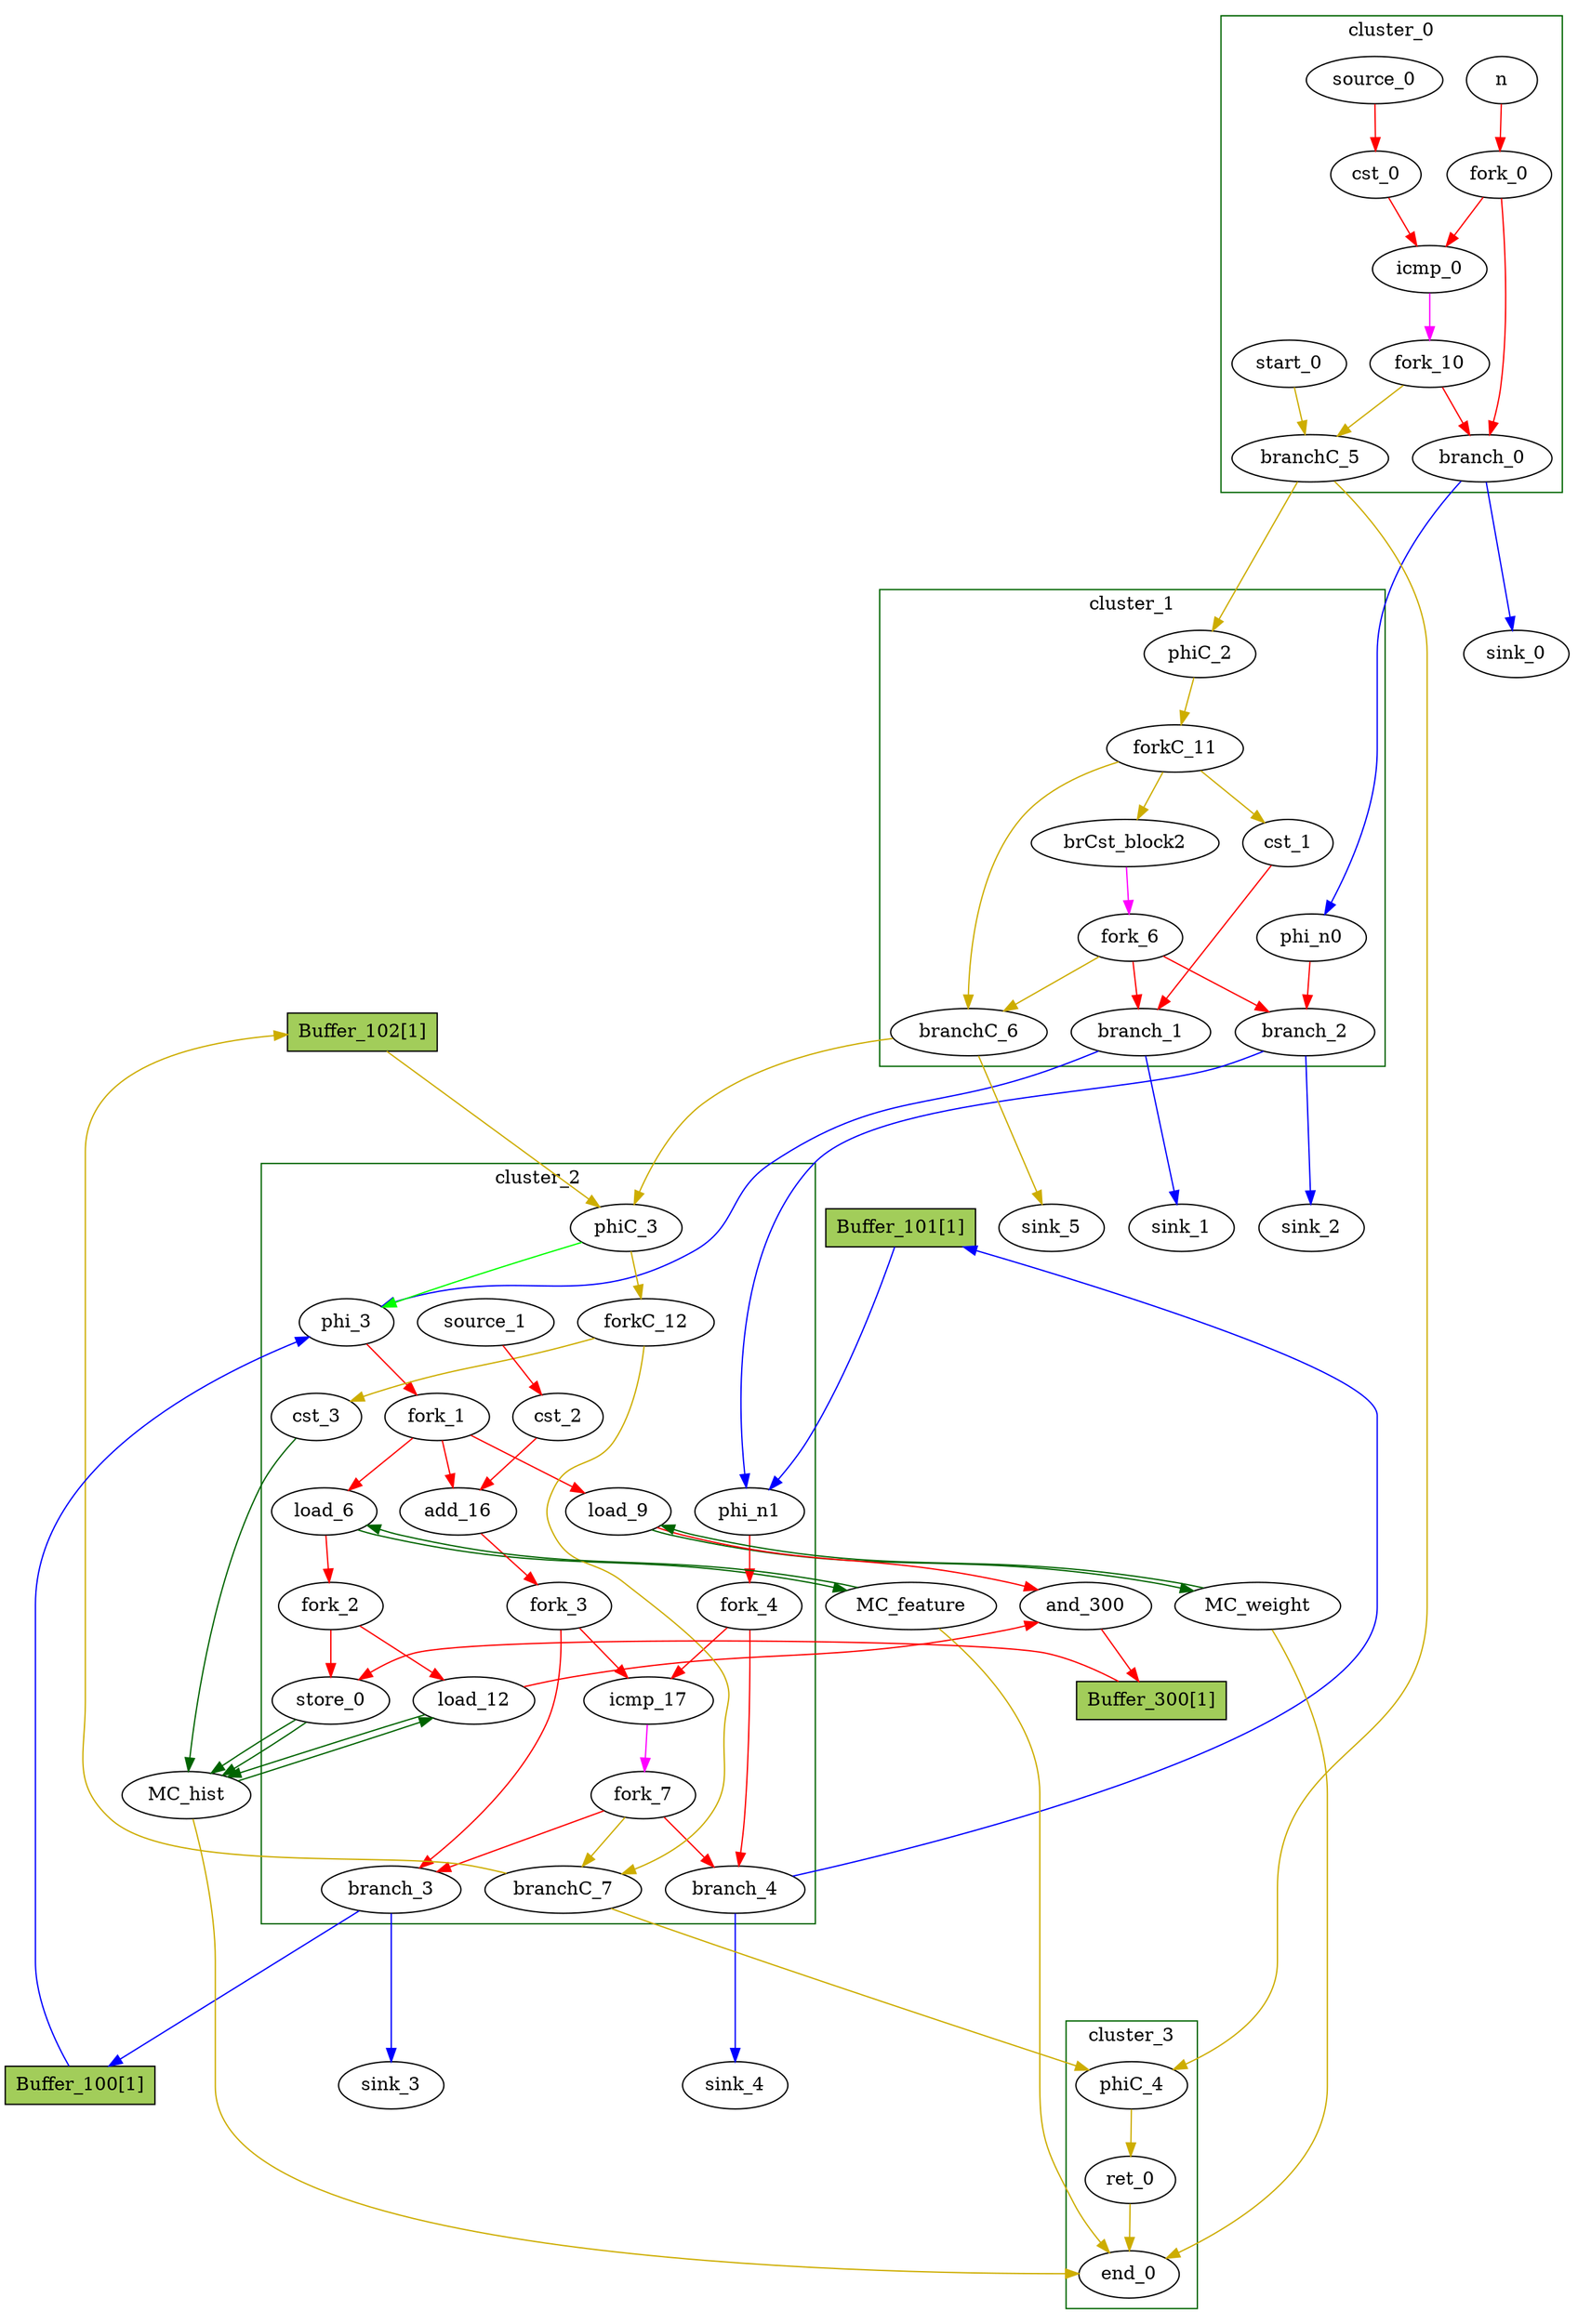Digraph G {
	splines=spline;
	subgraph cluster_cluster_1 {
	color = "darkgreen";
label = "cluster_1";
		"brCst_block2" [type="Constant", in="in1:1", out="out1:1", bbID=2, value="0x1"];
		"cst_1" [type="Constant", in="in1:1", out="out1:1", bbID=2, value="0x00000000"];
		"phi_n0" [type="Merge", in="in1:32 ", out="out1:32", bbID=2, delay=0.0];
		"branch_1" [type="Branch", in="in1:1 in2?:1", out="out1+:1 out2-:1", bbID=2];
		"branch_2" [type="Branch", in="in1:32 in2?:1", out="out1+:32 out2-:32", bbID=2];
		"fork_6" [type="Fork", in="in1:1", out="out1:1 out2:1 out3:1 ", bbID=2];
		"phiC_2" [type="Merge", in="in1:0 ", out="out1:0", bbID=2, delay=0.0];
		"forkC_11" [type="Fork", in="in1:0", out="out1:0 out2:0 out3:0 ", bbID=2];
		"branchC_6" [type="Branch", in="in1:0 in2?:1", out="out1+:0 out2-:0", bbID=2];
	}
	subgraph cluster_cluster_2 {
	color = "darkgreen";
label = "cluster_2";
		"phi_3" [type="Mux", in="in1?:1 in2:31 in3:31 ", out="out1:31", bbID=3, delay=1.397];
		"load_6" [type="Operator", in="in1:32 in2:31 ", out="out1:32 out2:31 ", bbID=3, II=1, delay=1.412, latency=2, op="mc_load_op", portId=0];
		"load_9" [type="Operator", in="in1:32 in2:31 ", out="out1:32 out2:31 ", bbID=3, II=1, delay=1.412, latency=2, op="mc_load_op", portId=0];
		"load_12" [type="Operator", in="in1:32 in2:32 ", out="out1:32 out2:32 ", bbID=3, II=1, delay=1.412, latency=2, op="mc_load_op", portId=0];
		"store_0" [type="Operator", in="in1:32 in2:32 ", out="out1:32 out2:32 ", bbID=3, II=1, delay=0.672, latency=0, op="mc_store_op", portId=0];
		"cst_2" [type="Constant", in="in1:1", out="out1:1", bbID=3, value="0x00000001"];
		"add_16" [type="Operator", in="in1:31 in2:31 ", out="out1:31 ", bbID=3, II=1, delay=2.287, latency=0, op="add_op"];
		"icmp_17" [type="Operator", in="in1:32 in2:32 ", out="out1:1 ", bbID=3, II=1, delay=1.907, latency=0, op="icmp_slt_op"];
		"phi_n1" [type="Merge", in="in1:32 in2:32 ", out="out1:32", bbID=3, delay=1.397];
		"fork_1" [type="Fork", in="in1:31", out="out1:31 out2:31 out3:31 ", bbID=3];
		"fork_2" [type="Fork", in="in1:32", out="out1:32 out2:32 ", bbID=3];
		"fork_3" [type="Fork", in="in1:31", out="out1:31 out2:31 ", bbID=3];
		"fork_4" [type="Fork", in="in1:32", out="out1:32 out2:32 ", bbID=3];
		"branch_3" [type="Branch", in="in1:31 in2?:1", out="out1+:31 out2-:31", bbID=3];
		"branch_4" [type="Branch", in="in1:32 in2?:1", out="out1+:32 out2-:32", bbID=3];
		"fork_7" [type="Fork", in="in1:1", out="out1:1 out2:1 out3:1 ", bbID=3];
		"cst_3" [type="Constant", in="in1:1", out="out1:1", bbID=3, value="0x00000001"];
		"phiC_3" [type="CntrlMerge", in="in1:0 in2:0 ", out="out1:0 out2?:1", bbID=3, delay=0.0];
		"forkC_12" [type="Fork", in="in1:0", out="out1:0 out2:0 ", bbID=3];
		"branchC_7" [type="Branch", in="in1:0 in2?:1", out="out1+:0 out2-:0", bbID=3];
		"source_1" [type="Source", out="out1:1", bbID=3];
	}
	subgraph cluster_cluster_0 {
	color = "darkgreen";
label = "cluster_0";
		"n" [type="Entry", in="in1:32", out="out1:32", bbID=1];
		"cst_0" [type="Constant", in="in1:1", out="out1:1", bbID=1, value="0x00000000"];
		"icmp_0" [type="Operator", in="in1:32 in2:32 ", out="out1:1 ", bbID=1, II=1, delay=1.907, latency=0, op="icmp_sgt_op"];
		"fork_0" [type="Fork", in="in1:32", out="out1:32 out2:32 ", bbID=1];
		"branch_0" [type="Branch", in="in1:32 in2?:1", out="out1+:32 out2-:32", bbID=1];
		"start_0" [type="Entry", in="in1:0", out="out1:0", bbID=1, control="true"];
		"branchC_5" [type="Branch", in="in1:0 in2?:1", out="out1+:0 out2-:0", bbID=1];
		"fork_10" [type="Fork", in="in1:1", out="out1:1 out2:1 ", bbID=1];
		"source_0" [type="Source", out="out1:1", bbID=1];
	}
	subgraph cluster_cluster_3 {
	color = "darkgreen";
label = "cluster_3";
		"ret_0" [type="Operator", in="in1:0 ", out="out1:0 ", bbID=4, II=1, delay=0.0, latency=0, op="ret_op"];
		"end_0" [type="Exit", in="in1:0*e in2:0*e in3:0*e in4:0 ", out="out1:0", bbID=0];
		"phiC_4" [type="Merge", in="in1:0 in2:0 ", out="out1:0", bbID=4, delay=0.0];
	}
		"MC_feature" [type="MC", in="in1:31*l0a ", out="out1:32*l0d out2:0*e ", bbID=0, bbcount=0, ldcount=1, memory="feature", stcount=0];
		"MC_weight" [type="MC", in="in1:31*l0a ", out="out1:32*l0d out2:0*e ", bbID=0, bbcount=0, ldcount=1, memory="weight", stcount=0];
		"MC_hist" [type="MC", in="in1:32*c0 in2:32*l0a in3:32*s0a in4:32*s0d ", out="out1:32*l0d out2:0*e ", bbID=0, bbcount=1, ldcount=1, memory="hist", stcount=1];
		"sink_0" [type="Sink", in="in1:32", bbID=0];
		"sink_1" [type="Sink", in="in1:1", bbID=0];
		"sink_2" [type="Sink", in="in1:32", bbID=0];
		"sink_3" [type="Sink", in="in1:31", bbID=0];
		"sink_4" [type="Sink", in="in1:32", bbID=0];
		"sink_5" [type="Sink", in="in1:0", bbID=0];
		"Buffer_100" [type="Buffer", in="in1:32", out="out1:32", bbID=3, fillcolor="darkolivegreen3", height=0.4, label="Buffer_100[1]", shape="box", slots=1, style="filled", transparent="false"];
		"Buffer_101" [type="Buffer", in="in1:32", out="out1:32", bbID=3, fillcolor="darkolivegreen3", height=0.4, label="Buffer_101[1]", shape="box", slots=1, style="filled", transparent="false"];
		"Buffer_102" [type="Buffer", in="in1:32", out="out1:32", bbID=3, fillcolor="darkolivegreen3", height=0.4, label="Buffer_102[1]", shape="box", slots=1, style="filled", transparent="false"];
		"and_300" [type="Operator", in="in1:32 in2:32 ", out="out1:32 ", bbID=3, II=1, delay=0.0, latency=10, op="and_op"];
		"Buffer_300" [type="Buffer", in="in1:32", out="out1:32", bbID=3, fillcolor="darkolivegreen3", height=0.4, label="Buffer_300[1]", shape="box", slots=1, style="filled", transparent="false"];
		"n" -> "fork_0" [color = "red", from = "out1", to = "in1"];
		"cst_0" -> "icmp_0" [color = "red", from = "out1", to = "in2"];
		"icmp_0" -> "fork_10" [color = "magenta", from = "out1", to = "in1"];
		"brCst_block2" -> "fork_6" [color = "magenta", from = "out1", to = "in1"];
		"cst_1" -> "branch_1" [color = "red", from = "out1", to = "in1"];
		"phi_3" -> "fork_1" [color = "red", from = "out1", to = "in1"];
		"load_6" -> "fork_2" [color = "red", from = "out1", to = "in1"];
		"load_6" -> "MC_feature" [color = "darkgreen", mem_address = "true", from = "out2", to = "in1"];
		"load_9" -> "MC_weight" [color = "darkgreen", mem_address = "true", from = "out2", to = "in1"];
		"load_9" -> "and_300" [color = "red", from = "out1", to = "in2"];
		"load_12" -> "MC_hist" [color = "darkgreen", mem_address = "true", from = "out2", to = "in2"];
		"load_12" -> "and_300" [color = "red", from = "out1", to = "in1"];
		"store_0" -> "MC_hist" [color = "darkgreen", mem_address = "true", from = "out2", to = "in3"];
		"store_0" -> "MC_hist" [color = "darkgreen", mem_address = "false", from = "out1", to = "in4"];
		"cst_2" -> "add_16" [color = "red", from = "out1", to = "in2"];
		"add_16" -> "fork_3" [color = "red", from = "out1", to = "in1"];
		"icmp_17" -> "fork_7" [color = "magenta", from = "out1", to = "in1"];
		"ret_0" -> "end_0" [color = "gold3", from = "out1", to = "in4"];
		"phi_n0" -> "branch_2" [color = "red", from = "out1", to = "in1"];
		"phi_n1" -> "fork_4" [color = "red", from = "out1", to = "in1"];
		"fork_0" -> "icmp_0" [color = "red", from = "out1", to = "in1"];
		"fork_0" -> "branch_0" [color = "red", from = "out2", to = "in1"];
		"fork_1" -> "load_6" [color = "red", from = "out2", to = "in2"];
		"fork_1" -> "load_9" [color = "red", from = "out3", to = "in2"];
		"fork_1" -> "add_16" [color = "red", from = "out1", to = "in1"];
		"fork_2" -> "load_12" [color = "red", from = "out1", to = "in2"];
		"fork_2" -> "store_0" [color = "red", from = "out2", to = "in2"];
		"fork_3" -> "icmp_17" [color = "red", from = "out1", to = "in1"];
		"fork_3" -> "branch_3" [color = "red", from = "out2", to = "in1"];
		"fork_4" -> "icmp_17" [color = "red", from = "out1", to = "in2"];
		"fork_4" -> "branch_4" [color = "red", from = "out2", to = "in1"];
		"branch_0" -> "phi_n0" [color = "blue", from = "out1", to = "in1", minlen = 3];
		"branch_0" -> "sink_0" [color = "blue", from = "out2", to = "in1", minlen = 3];
		"branch_1" -> "phi_3" [color = "blue", from = "out1", to = "in2", minlen = 3];
		"branch_1" -> "sink_1" [color = "blue", from = "out2", to = "in1", minlen = 3];
		"branch_2" -> "phi_n1" [color = "blue", from = "out1", to = "in1", minlen = 3];
		"branch_2" -> "sink_2" [color = "blue", from = "out2", to = "in1", minlen = 3];
		"fork_6" -> "branch_1" [color = "red", from = "out2", to = "in2"];
		"fork_6" -> "branch_2" [color = "red", from = "out1", to = "in2"];
		"fork_6" -> "branchC_6" [color = "gold3", from = "out3", to = "in2"];
		"branch_3" -> "sink_3" [color = "blue", from = "out2", to = "in1", minlen = 3];
		"branch_3" -> "Buffer_100" [color = "blue", from = "out1", to = "in1", minlen = 3];
		"branch_4" -> "sink_4" [color = "blue", from = "out2", to = "in1", minlen = 3];
		"branch_4" -> "Buffer_101" [color = "blue", from = "out1", to = "in1", minlen = 3];
		"fork_7" -> "branch_3" [color = "red", from = "out2", to = "in2"];
		"fork_7" -> "branch_4" [color = "red", from = "out1", to = "in2"];
		"fork_7" -> "branchC_7" [color = "gold3", from = "out3", to = "in2"];
		"MC_feature" -> "load_6" [color = "darkgreen", mem_address = "false", from = "out1", to = "in1"];
		"MC_feature" -> "end_0" [color = "gold3", from = "out2", to = "in1"];
		"MC_weight" -> "load_9" [color = "darkgreen", mem_address = "false", from = "out1", to = "in1"];
		"MC_weight" -> "end_0" [color = "gold3", from = "out2", to = "in2"];
		"MC_hist" -> "load_12" [color = "darkgreen", mem_address = "false", from = "out1", to = "in1"];
		"MC_hist" -> "end_0" [color = "gold3", from = "out2", to = "in3"];
		"cst_3" -> "MC_hist" [color = "darkgreen", from = "out1", to = "in1"];
		"start_0" -> "branchC_5" [color = "gold3", from = "out1", to = "in1"];
		"branchC_5" -> "phiC_2" [color = "gold3", from = "out1", to = "in1", minlen = 3];
		"branchC_5" -> "phiC_4" [color = "gold3", from = "out2", to = "in1", minlen = 3];
		"fork_10" -> "branch_0" [color = "red", from = "out1", to = "in2"];
		"fork_10" -> "branchC_5" [color = "gold3", from = "out2", to = "in2"];
		"phiC_2" -> "forkC_11" [color = "gold3", from = "out1", to = "in1"];
		"forkC_11" -> "brCst_block2" [color = "gold3", from = "out3", to = "in1"];
		"forkC_11" -> "cst_1" [color = "gold3", from = "out1", to = "in1"];
		"forkC_11" -> "branchC_6" [color = "gold3", from = "out2", to = "in1"];
		"branchC_6" -> "phiC_3" [color = "gold3", from = "out1", to = "in1", minlen = 3];
		"branchC_6" -> "sink_5" [color = "gold3", from = "out2", to = "in1", minlen = 3];
		"phiC_3" -> "phi_3" [color = "green", from = "out2", to = "in1"];
		"phiC_3" -> "forkC_12" [color = "gold3", from = "out1", to = "in1"];
		"forkC_12" -> "cst_3" [color = "gold3", from = "out1", to = "in1"];
		"forkC_12" -> "branchC_7" [color = "gold3", from = "out2", to = "in1"];
		"branchC_7" -> "phiC_4" [color = "gold3", from = "out2", to = "in2", minlen = 3];
		"branchC_7" -> "Buffer_102" [color = "gold3", from = "out1", to = "in1", minlen = 3];
		"phiC_4" -> "ret_0" [color = "gold3", from = "out1", to = "in1"];
		"source_0" -> "cst_0" [color = "red", from = "out1", to = "in1"];
		"source_1" -> "cst_2" [color = "red", from = "out1", to = "in1"];
		"Buffer_100" -> "phi_3" [color = "blue", from = "out1", to = "in3", minlen = 3];
		"Buffer_101" -> "phi_n1" [color = "blue", from = "out1", to = "in2", minlen = 3];
		"Buffer_102" -> "phiC_3" [color = "gold3", from = "out1", to = "in2", minlen = 3];
		"and_300" -> "Buffer_300" [color = "red", from = "out1", to = "in1"];
		"Buffer_300" -> "store_0" [color = "red", from = "out1", to = "in1"];
}
